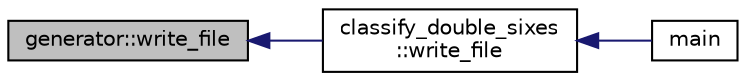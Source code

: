 digraph "generator::write_file"
{
  edge [fontname="Helvetica",fontsize="10",labelfontname="Helvetica",labelfontsize="10"];
  node [fontname="Helvetica",fontsize="10",shape=record];
  rankdir="LR";
  Node22788 [label="generator::write_file",height=0.2,width=0.4,color="black", fillcolor="grey75", style="filled", fontcolor="black"];
  Node22788 -> Node22789 [dir="back",color="midnightblue",fontsize="10",style="solid",fontname="Helvetica"];
  Node22789 [label="classify_double_sixes\l::write_file",height=0.2,width=0.4,color="black", fillcolor="white", style="filled",URL="$dd/d23/classclassify__double__sixes.html#ac247ac1d951d9c2d11b7e0356a96c8cc"];
  Node22789 -> Node22790 [dir="back",color="midnightblue",fontsize="10",style="solid",fontname="Helvetica"];
  Node22790 [label="main",height=0.2,width=0.4,color="black", fillcolor="white", style="filled",URL="$df/df8/surface__classify_8_c.html#a217dbf8b442f20279ea00b898af96f52"];
}
